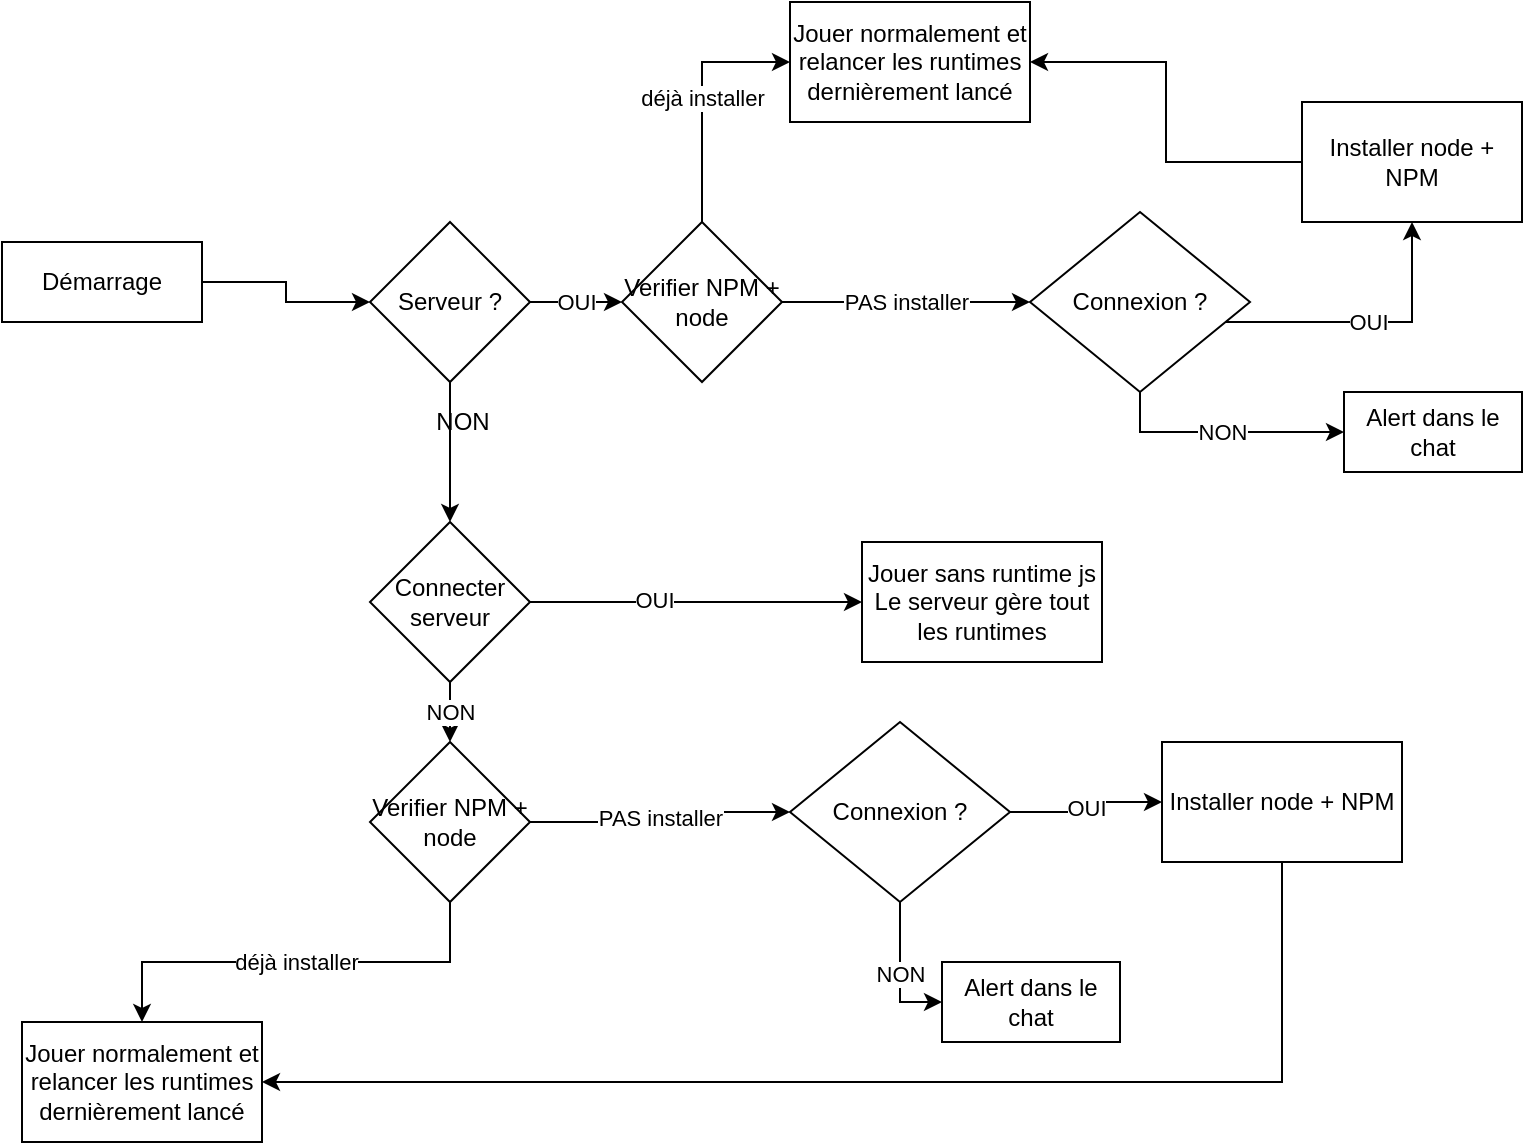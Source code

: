 <mxfile version="20.8.23" type="github">
  <diagram name="Page-1" id="aqzSEFVoJFHqQNgd3VVb">
    <mxGraphModel dx="932" dy="530" grid="1" gridSize="10" guides="1" tooltips="1" connect="1" arrows="1" fold="1" page="1" pageScale="1" pageWidth="827" pageHeight="1169" math="0" shadow="0">
      <root>
        <mxCell id="0" />
        <mxCell id="1" parent="0" />
        <mxCell id="BerzzyQYtAbFCqOwYjUJ-21" style="edgeStyle=orthogonalEdgeStyle;rounded=0;orthogonalLoop=1;jettySize=auto;html=1;entryX=0;entryY=0.5;entryDx=0;entryDy=0;" parent="1" source="S3jGKOnGl26qvgYpY_Zq-1" target="S3jGKOnGl26qvgYpY_Zq-9" edge="1">
          <mxGeometry relative="1" as="geometry" />
        </mxCell>
        <mxCell id="S3jGKOnGl26qvgYpY_Zq-1" value="Démarrage" style="rounded=0;whiteSpace=wrap;html=1;" parent="1" vertex="1">
          <mxGeometry x="20" y="730" width="100" height="40" as="geometry" />
        </mxCell>
        <mxCell id="K3gSSxGhBDOdbTLB4Htz-2" value="OUI" style="edgeStyle=orthogonalEdgeStyle;rounded=0;orthogonalLoop=1;jettySize=auto;html=1;entryX=0.5;entryY=1;entryDx=0;entryDy=0;" edge="1" parent="1" source="S3jGKOnGl26qvgYpY_Zq-3" target="S3jGKOnGl26qvgYpY_Zq-14">
          <mxGeometry relative="1" as="geometry">
            <Array as="points">
              <mxPoint x="725" y="770" />
            </Array>
          </mxGeometry>
        </mxCell>
        <mxCell id="K3gSSxGhBDOdbTLB4Htz-8" value="NON" style="edgeStyle=orthogonalEdgeStyle;rounded=0;orthogonalLoop=1;jettySize=auto;html=1;entryX=0;entryY=0.5;entryDx=0;entryDy=0;exitX=0.5;exitY=1;exitDx=0;exitDy=0;" edge="1" parent="1" source="S3jGKOnGl26qvgYpY_Zq-3" target="K3gSSxGhBDOdbTLB4Htz-7">
          <mxGeometry relative="1" as="geometry">
            <mxPoint as="offset" />
          </mxGeometry>
        </mxCell>
        <mxCell id="S3jGKOnGl26qvgYpY_Zq-3" value="Connexion ?" style="rhombus;whiteSpace=wrap;html=1;" parent="1" vertex="1">
          <mxGeometry x="534" y="715" width="110" height="90" as="geometry" />
        </mxCell>
        <mxCell id="S3jGKOnGl26qvgYpY_Zq-15" style="edgeStyle=orthogonalEdgeStyle;rounded=0;orthogonalLoop=1;jettySize=auto;html=1;entryX=0.5;entryY=0;entryDx=0;entryDy=0;" parent="1" source="S3jGKOnGl26qvgYpY_Zq-9" target="S3jGKOnGl26qvgYpY_Zq-11" edge="1">
          <mxGeometry relative="1" as="geometry" />
        </mxCell>
        <mxCell id="BerzzyQYtAbFCqOwYjUJ-9" value="OUI" style="edgeStyle=orthogonalEdgeStyle;rounded=0;orthogonalLoop=1;jettySize=auto;html=1;" parent="1" source="S3jGKOnGl26qvgYpY_Zq-9" target="S3jGKOnGl26qvgYpY_Zq-10" edge="1">
          <mxGeometry relative="1" as="geometry" />
        </mxCell>
        <mxCell id="S3jGKOnGl26qvgYpY_Zq-9" value="Serveur ?" style="rhombus;whiteSpace=wrap;html=1;" parent="1" vertex="1">
          <mxGeometry x="204" y="720" width="80" height="80" as="geometry" />
        </mxCell>
        <mxCell id="BerzzyQYtAbFCqOwYjUJ-10" value="PAS installer" style="edgeStyle=orthogonalEdgeStyle;rounded=0;orthogonalLoop=1;jettySize=auto;html=1;entryX=0;entryY=0.5;entryDx=0;entryDy=0;" parent="1" source="S3jGKOnGl26qvgYpY_Zq-10" target="S3jGKOnGl26qvgYpY_Zq-3" edge="1">
          <mxGeometry relative="1" as="geometry" />
        </mxCell>
        <mxCell id="S3jGKOnGl26qvgYpY_Zq-10" value="Verifier NPM + node" style="rhombus;whiteSpace=wrap;html=1;" parent="1" vertex="1">
          <mxGeometry x="330" y="720" width="80" height="80" as="geometry" />
        </mxCell>
        <mxCell id="S3jGKOnGl26qvgYpY_Zq-19" style="edgeStyle=orthogonalEdgeStyle;rounded=0;orthogonalLoop=1;jettySize=auto;html=1;entryX=0;entryY=0.5;entryDx=0;entryDy=0;" parent="1" source="S3jGKOnGl26qvgYpY_Zq-11" target="S3jGKOnGl26qvgYpY_Zq-17" edge="1">
          <mxGeometry relative="1" as="geometry" />
        </mxCell>
        <mxCell id="S3jGKOnGl26qvgYpY_Zq-20" value="OUI" style="edgeLabel;html=1;align=center;verticalAlign=middle;resizable=0;points=[];" parent="S3jGKOnGl26qvgYpY_Zq-19" vertex="1" connectable="0">
          <mxGeometry x="-0.251" y="1" relative="1" as="geometry">
            <mxPoint as="offset" />
          </mxGeometry>
        </mxCell>
        <mxCell id="BerzzyQYtAbFCqOwYjUJ-20" value="NON" style="edgeStyle=orthogonalEdgeStyle;rounded=0;orthogonalLoop=1;jettySize=auto;html=1;" parent="1" source="S3jGKOnGl26qvgYpY_Zq-11" target="BerzzyQYtAbFCqOwYjUJ-15" edge="1">
          <mxGeometry relative="1" as="geometry" />
        </mxCell>
        <mxCell id="S3jGKOnGl26qvgYpY_Zq-11" value="Connecter serveur" style="rhombus;whiteSpace=wrap;html=1;" parent="1" vertex="1">
          <mxGeometry x="204" y="870" width="80" height="80" as="geometry" />
        </mxCell>
        <mxCell id="K3gSSxGhBDOdbTLB4Htz-6" style="edgeStyle=orthogonalEdgeStyle;rounded=0;orthogonalLoop=1;jettySize=auto;html=1;entryX=1;entryY=0.5;entryDx=0;entryDy=0;" edge="1" parent="1" source="S3jGKOnGl26qvgYpY_Zq-14" target="BerzzyQYtAbFCqOwYjUJ-18">
          <mxGeometry relative="1" as="geometry" />
        </mxCell>
        <mxCell id="S3jGKOnGl26qvgYpY_Zq-14" value="Installer node + NPM" style="rounded=0;whiteSpace=wrap;html=1;" parent="1" vertex="1">
          <mxGeometry x="670" y="660" width="110" height="60" as="geometry" />
        </mxCell>
        <mxCell id="S3jGKOnGl26qvgYpY_Zq-16" value="NON" style="text;html=1;align=center;verticalAlign=middle;resizable=0;points=[];autosize=1;strokeColor=none;fillColor=none;" parent="1" vertex="1">
          <mxGeometry x="225" y="805" width="50" height="30" as="geometry" />
        </mxCell>
        <mxCell id="S3jGKOnGl26qvgYpY_Zq-17" value="Jouer sans runtime js&lt;br&gt;Le serveur gère tout les runtimes" style="rounded=0;whiteSpace=wrap;html=1;" parent="1" vertex="1">
          <mxGeometry x="450" y="880" width="120" height="60" as="geometry" />
        </mxCell>
        <mxCell id="S3jGKOnGl26qvgYpY_Zq-30" value="déjà installer" style="edgeStyle=orthogonalEdgeStyle;rounded=0;orthogonalLoop=1;jettySize=auto;html=1;entryX=0.5;entryY=0;entryDx=0;entryDy=0;exitX=0.5;exitY=1;exitDx=0;exitDy=0;" parent="1" source="BerzzyQYtAbFCqOwYjUJ-15" target="S3jGKOnGl26qvgYpY_Zq-29" edge="1">
          <mxGeometry relative="1" as="geometry">
            <mxPoint x="244" y="1070" as="sourcePoint" />
          </mxGeometry>
        </mxCell>
        <mxCell id="S3jGKOnGl26qvgYpY_Zq-29" value="Jouer normalement et relancer les runtimes dernièrement lancé" style="rounded=0;whiteSpace=wrap;html=1;" parent="1" vertex="1">
          <mxGeometry x="30" y="1120" width="120" height="60" as="geometry" />
        </mxCell>
        <mxCell id="BerzzyQYtAbFCqOwYjUJ-22" value="OUI" style="edgeStyle=orthogonalEdgeStyle;rounded=0;orthogonalLoop=1;jettySize=auto;html=1;entryX=0;entryY=0.5;entryDx=0;entryDy=0;" parent="1" source="BerzzyQYtAbFCqOwYjUJ-12" target="BerzzyQYtAbFCqOwYjUJ-16" edge="1">
          <mxGeometry relative="1" as="geometry" />
        </mxCell>
        <mxCell id="BerzzyQYtAbFCqOwYjUJ-12" value="Connexion ?" style="rhombus;whiteSpace=wrap;html=1;" parent="1" vertex="1">
          <mxGeometry x="414" y="970" width="110" height="90" as="geometry" />
        </mxCell>
        <mxCell id="BerzzyQYtAbFCqOwYjUJ-14" value="PAS installer" style="edgeStyle=orthogonalEdgeStyle;rounded=0;orthogonalLoop=1;jettySize=auto;html=1;entryX=0;entryY=0.5;entryDx=0;entryDy=0;" parent="1" source="BerzzyQYtAbFCqOwYjUJ-15" target="BerzzyQYtAbFCqOwYjUJ-12" edge="1">
          <mxGeometry relative="1" as="geometry" />
        </mxCell>
        <mxCell id="BerzzyQYtAbFCqOwYjUJ-15" value="Verifier NPM + node" style="rhombus;whiteSpace=wrap;html=1;" parent="1" vertex="1">
          <mxGeometry x="204" y="980" width="80" height="80" as="geometry" />
        </mxCell>
        <mxCell id="K3gSSxGhBDOdbTLB4Htz-5" style="edgeStyle=orthogonalEdgeStyle;rounded=0;orthogonalLoop=1;jettySize=auto;html=1;entryX=1;entryY=0.5;entryDx=0;entryDy=0;" edge="1" parent="1" source="BerzzyQYtAbFCqOwYjUJ-16" target="S3jGKOnGl26qvgYpY_Zq-29">
          <mxGeometry relative="1" as="geometry">
            <Array as="points">
              <mxPoint x="660" y="1150" />
            </Array>
          </mxGeometry>
        </mxCell>
        <mxCell id="BerzzyQYtAbFCqOwYjUJ-16" value="Installer node + NPM" style="rounded=0;whiteSpace=wrap;html=1;" parent="1" vertex="1">
          <mxGeometry x="600" y="980" width="120" height="60" as="geometry" />
        </mxCell>
        <mxCell id="BerzzyQYtAbFCqOwYjUJ-17" value="déjà installer" style="edgeStyle=orthogonalEdgeStyle;rounded=0;orthogonalLoop=1;jettySize=auto;html=1;entryX=0;entryY=0.5;entryDx=0;entryDy=0;exitX=0.5;exitY=0;exitDx=0;exitDy=0;" parent="1" source="S3jGKOnGl26qvgYpY_Zq-10" target="BerzzyQYtAbFCqOwYjUJ-18" edge="1">
          <mxGeometry relative="1" as="geometry">
            <mxPoint x="370" y="740" as="sourcePoint" />
          </mxGeometry>
        </mxCell>
        <mxCell id="BerzzyQYtAbFCqOwYjUJ-18" value="Jouer normalement et relancer les runtimes dernièrement lancé" style="rounded=0;whiteSpace=wrap;html=1;" parent="1" vertex="1">
          <mxGeometry x="414" y="610" width="120" height="60" as="geometry" />
        </mxCell>
        <mxCell id="K3gSSxGhBDOdbTLB4Htz-7" value="Alert dans le chat" style="rounded=0;whiteSpace=wrap;html=1;" vertex="1" parent="1">
          <mxGeometry x="691" y="805" width="89" height="40" as="geometry" />
        </mxCell>
        <mxCell id="K3gSSxGhBDOdbTLB4Htz-10" value="NON" style="edgeStyle=orthogonalEdgeStyle;rounded=0;orthogonalLoop=1;jettySize=auto;html=1;entryX=0;entryY=0.5;entryDx=0;entryDy=0;exitX=0.5;exitY=1;exitDx=0;exitDy=0;" edge="1" parent="1" target="K3gSSxGhBDOdbTLB4Htz-11" source="BerzzyQYtAbFCqOwYjUJ-12">
          <mxGeometry relative="1" as="geometry">
            <mxPoint x="453" y="1080" as="sourcePoint" />
            <mxPoint as="offset" />
          </mxGeometry>
        </mxCell>
        <mxCell id="K3gSSxGhBDOdbTLB4Htz-11" value="Alert dans le chat" style="rounded=0;whiteSpace=wrap;html=1;" vertex="1" parent="1">
          <mxGeometry x="490" y="1090" width="89" height="40" as="geometry" />
        </mxCell>
      </root>
    </mxGraphModel>
  </diagram>
</mxfile>
